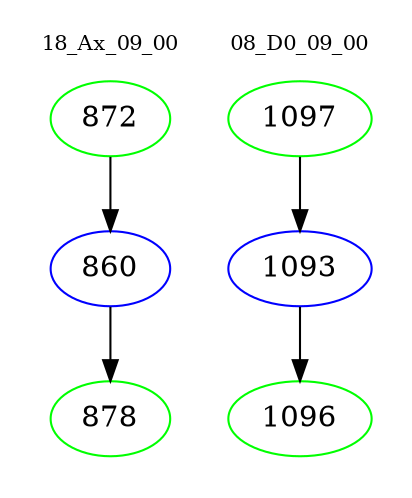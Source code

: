 digraph{
subgraph cluster_0 {
color = white
label = "18_Ax_09_00";
fontsize=10;
T0_872 [label="872", color="green"]
T0_872 -> T0_860 [color="black"]
T0_860 [label="860", color="blue"]
T0_860 -> T0_878 [color="black"]
T0_878 [label="878", color="green"]
}
subgraph cluster_1 {
color = white
label = "08_D0_09_00";
fontsize=10;
T1_1097 [label="1097", color="green"]
T1_1097 -> T1_1093 [color="black"]
T1_1093 [label="1093", color="blue"]
T1_1093 -> T1_1096 [color="black"]
T1_1096 [label="1096", color="green"]
}
}
